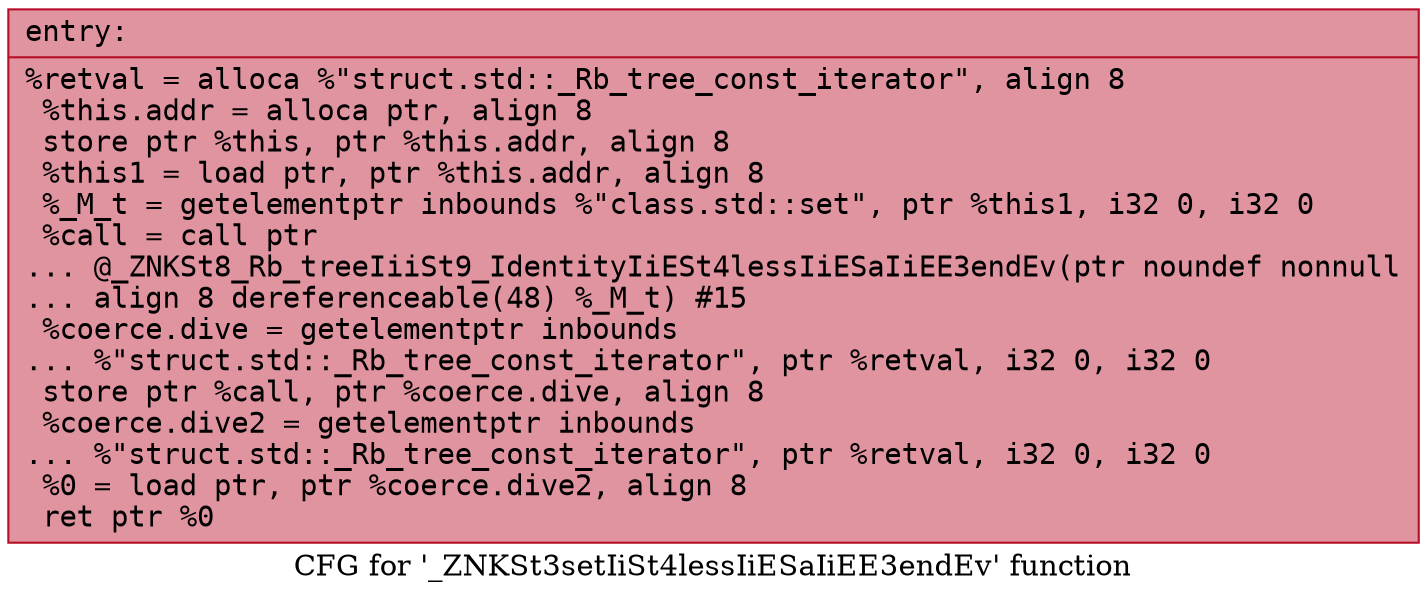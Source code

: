 digraph "CFG for '_ZNKSt3setIiSt4lessIiESaIiEE3endEv' function" {
	label="CFG for '_ZNKSt3setIiSt4lessIiESaIiEE3endEv' function";

	Node0x55aea9027ea0 [shape=record,color="#b70d28ff", style=filled, fillcolor="#b70d2870" fontname="Courier",label="{entry:\l|  %retval = alloca %\"struct.std::_Rb_tree_const_iterator\", align 8\l  %this.addr = alloca ptr, align 8\l  store ptr %this, ptr %this.addr, align 8\l  %this1 = load ptr, ptr %this.addr, align 8\l  %_M_t = getelementptr inbounds %\"class.std::set\", ptr %this1, i32 0, i32 0\l  %call = call ptr\l... @_ZNKSt8_Rb_treeIiiSt9_IdentityIiESt4lessIiESaIiEE3endEv(ptr noundef nonnull\l... align 8 dereferenceable(48) %_M_t) #15\l  %coerce.dive = getelementptr inbounds\l... %\"struct.std::_Rb_tree_const_iterator\", ptr %retval, i32 0, i32 0\l  store ptr %call, ptr %coerce.dive, align 8\l  %coerce.dive2 = getelementptr inbounds\l... %\"struct.std::_Rb_tree_const_iterator\", ptr %retval, i32 0, i32 0\l  %0 = load ptr, ptr %coerce.dive2, align 8\l  ret ptr %0\l}"];
}
